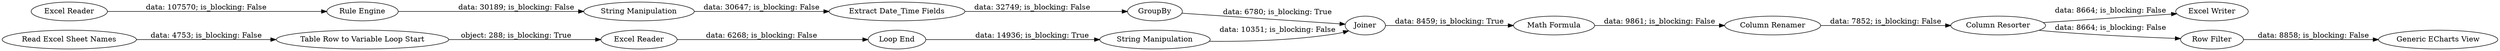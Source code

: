 digraph {
	"-8681139137577505008_3" [label="Table Row to Variable Loop Start"]
	"-8681139137577505008_7" [label="Rule Engine"]
	"-8681139137577505008_9" [label="String Manipulation"]
	"-8681139137577505008_18" [label="Excel Writer"]
	"-8681139137577505008_16" [label="Generic ECharts View"]
	"-8681139137577505008_2" [label="Read Excel Sheet Names"]
	"-8681139137577505008_1" [label="Excel Reader"]
	"-8681139137577505008_5" [label="Excel Reader"]
	"-8681139137577505008_10" [label=Joiner]
	"-8681139137577505008_12" [label=GroupBy]
	"-8681139137577505008_17" [label="Row Filter"]
	"-8681139137577505008_4" [label="Loop End"]
	"-8681139137577505008_11" [label="Extract Date_Time Fields"]
	"-8681139137577505008_8" [label="String Manipulation"]
	"-8681139137577505008_15" [label="Column Resorter"]
	"-8681139137577505008_14" [label="Column Renamer"]
	"-8681139137577505008_13" [label="Math Formula"]
	"-8681139137577505008_5" -> "-8681139137577505008_7" [label="data: 107570; is_blocking: False"]
	"-8681139137577505008_8" -> "-8681139137577505008_11" [label="data: 30647; is_blocking: False"]
	"-8681139137577505008_3" -> "-8681139137577505008_1" [label="object: 288; is_blocking: True"]
	"-8681139137577505008_13" -> "-8681139137577505008_14" [label="data: 9861; is_blocking: False"]
	"-8681139137577505008_15" -> "-8681139137577505008_18" [label="data: 8664; is_blocking: False"]
	"-8681139137577505008_4" -> "-8681139137577505008_9" [label="data: 14936; is_blocking: True"]
	"-8681139137577505008_10" -> "-8681139137577505008_13" [label="data: 8459; is_blocking: True"]
	"-8681139137577505008_11" -> "-8681139137577505008_12" [label="data: 32749; is_blocking: False"]
	"-8681139137577505008_17" -> "-8681139137577505008_16" [label="data: 8858; is_blocking: False"]
	"-8681139137577505008_14" -> "-8681139137577505008_15" [label="data: 7852; is_blocking: False"]
	"-8681139137577505008_7" -> "-8681139137577505008_8" [label="data: 30189; is_blocking: False"]
	"-8681139137577505008_15" -> "-8681139137577505008_17" [label="data: 8664; is_blocking: False"]
	"-8681139137577505008_12" -> "-8681139137577505008_10" [label="data: 6780; is_blocking: True"]
	"-8681139137577505008_2" -> "-8681139137577505008_3" [label="data: 4753; is_blocking: False"]
	"-8681139137577505008_1" -> "-8681139137577505008_4" [label="data: 6268; is_blocking: False"]
	"-8681139137577505008_9" -> "-8681139137577505008_10" [label="data: 10351; is_blocking: False"]
	rankdir=LR
}
